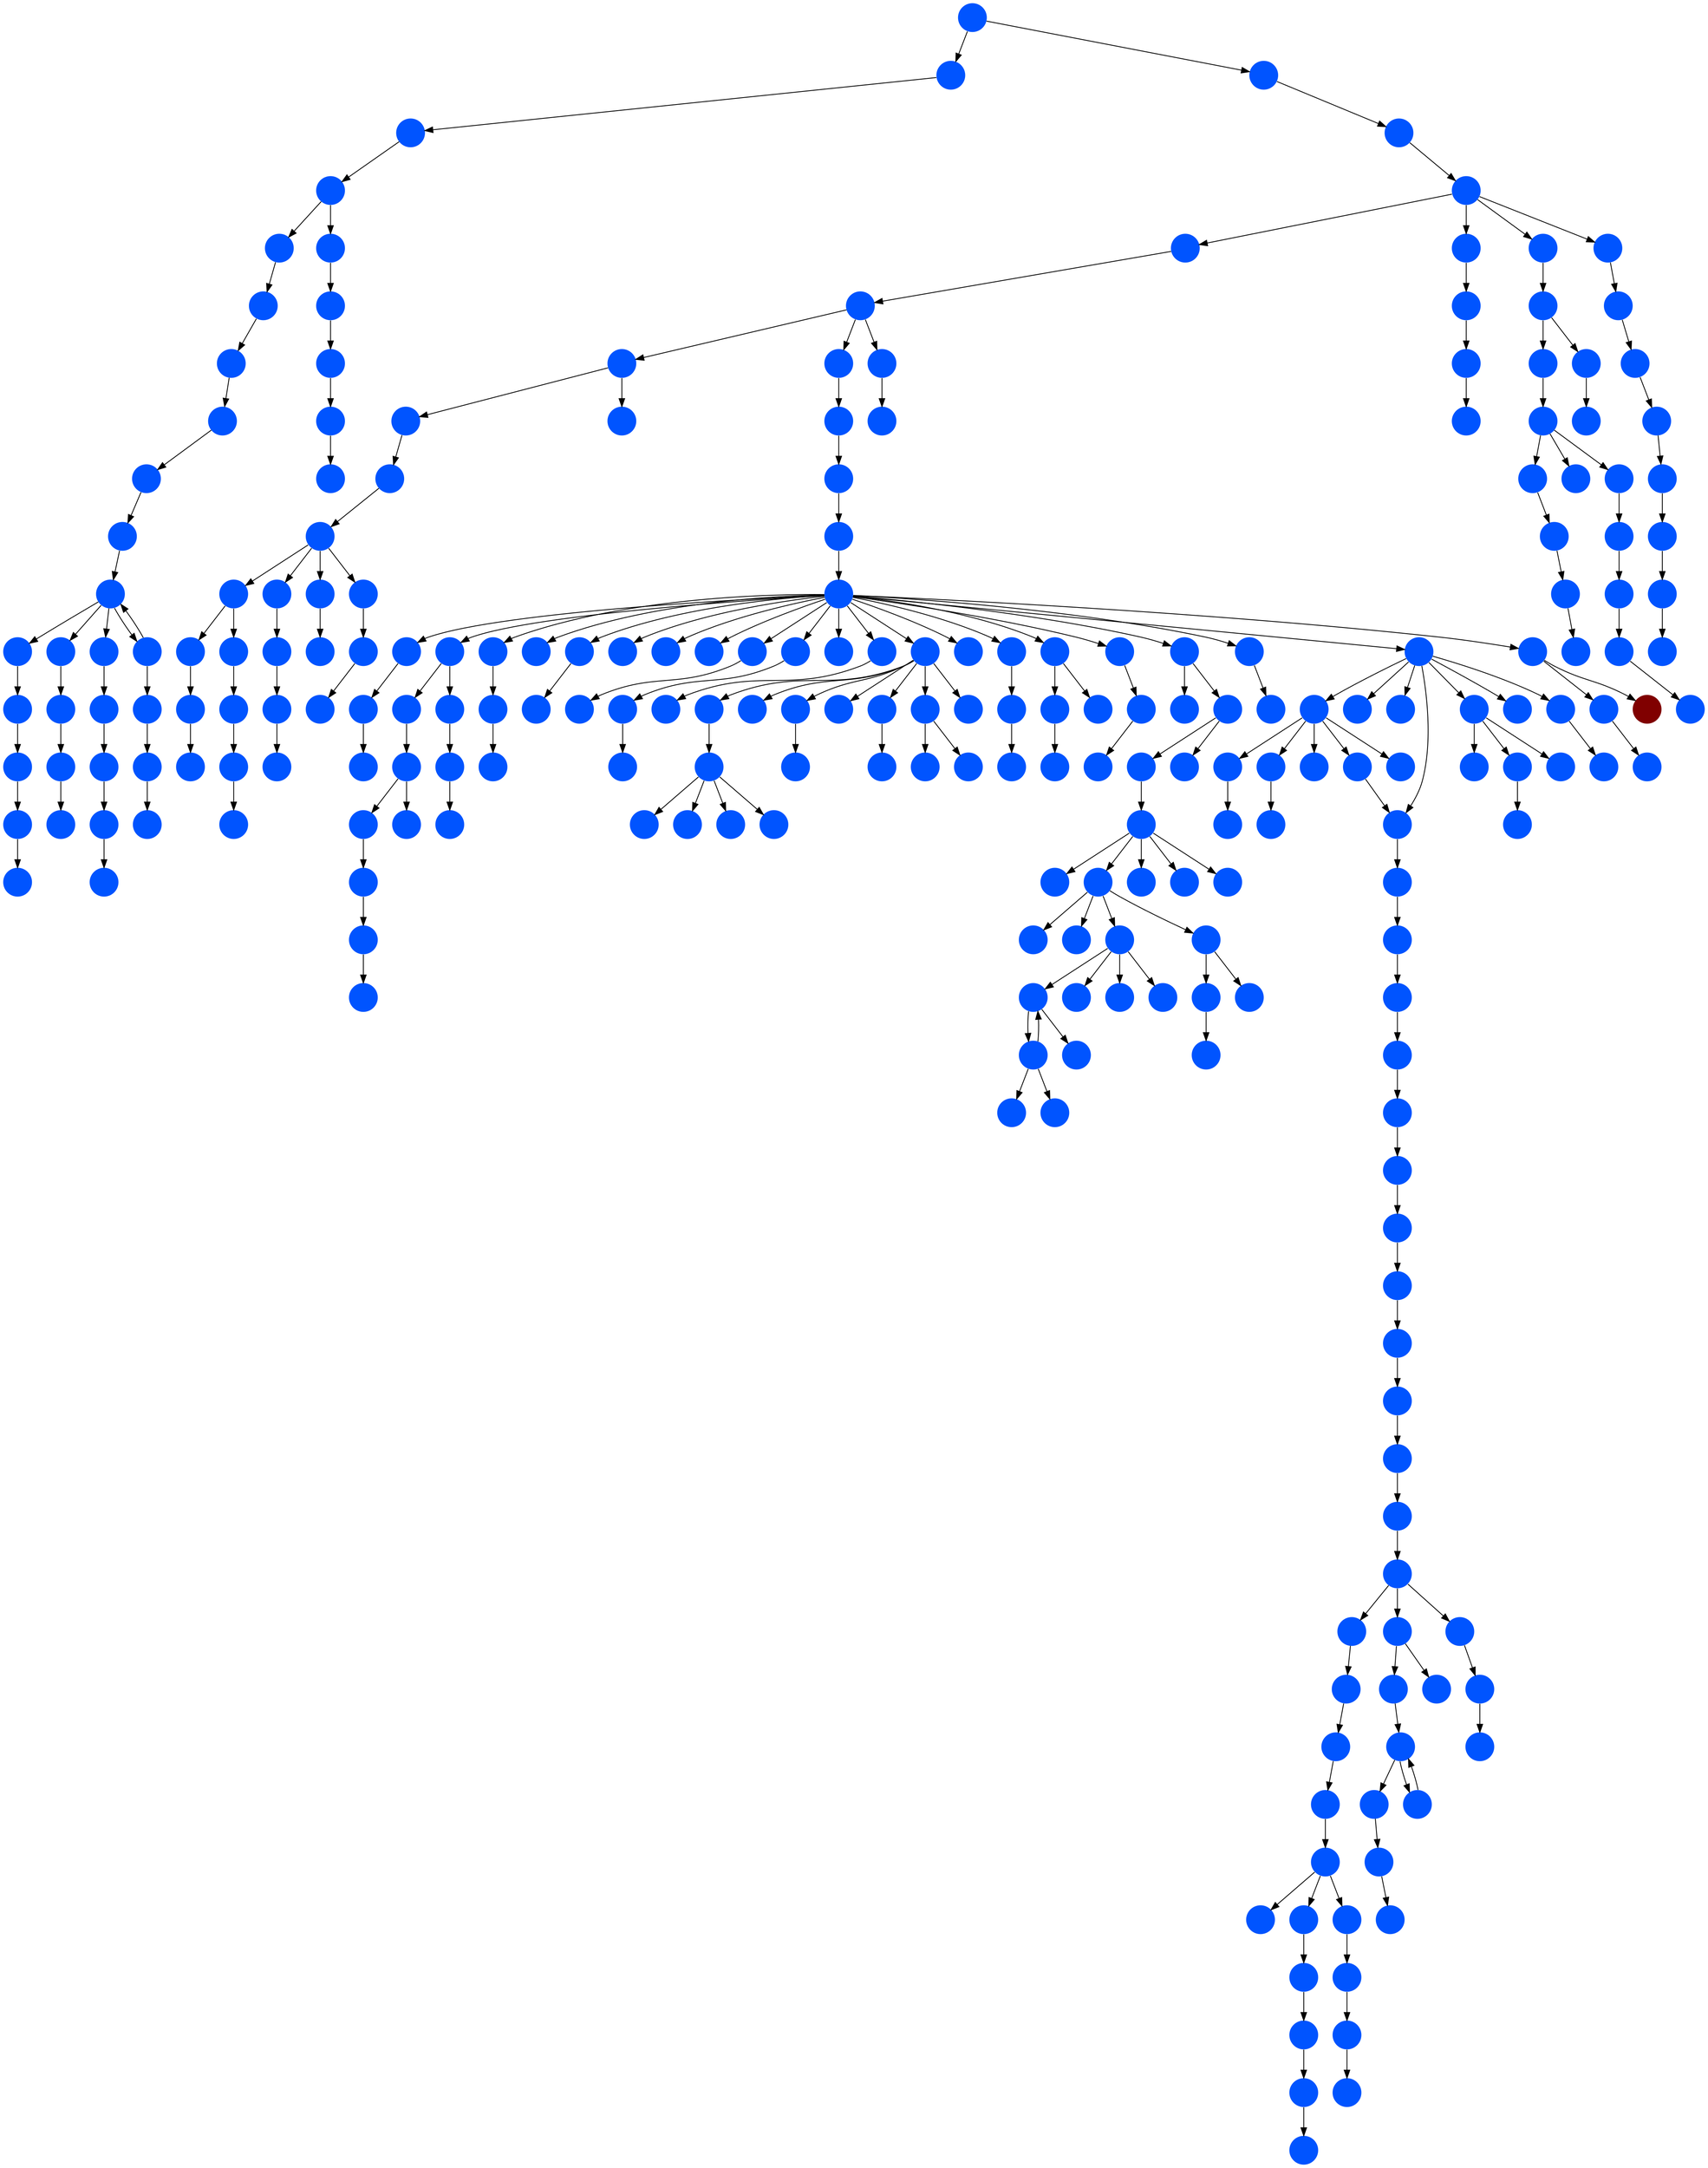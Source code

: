 digraph{
0 [tooltip = "F", penwidth = 0, style = filled, fillcolor = "#0054ff", shape = circle, label = ""]
1 [tooltip = "F", penwidth = 0, style = filled, fillcolor = "#0054ff", shape = circle, label = ""]
2 [tooltip = "F", penwidth = 0, style = filled, fillcolor = "#0054ff", shape = circle, label = ""]
3 [tooltip = "F", penwidth = 0, style = filled, fillcolor = "#0054ff", shape = circle, label = ""]
4 [tooltip = "F", penwidth = 0, style = filled, fillcolor = "#0054ff", shape = circle, label = ""]
5 [tooltip = "F", penwidth = 0, style = filled, fillcolor = "#0054ff", shape = circle, label = ""]
6 [tooltip = "F", penwidth = 0, style = filled, fillcolor = "#0054ff", shape = circle, label = ""]
7 [tooltip = "F", penwidth = 0, style = filled, fillcolor = "#0054ff", shape = circle, label = ""]
8 [tooltip = "F", penwidth = 0, style = filled, fillcolor = "#0054ff", shape = circle, label = ""]
9 [tooltip = "F", penwidth = 0, style = filled, fillcolor = "#0054ff", shape = circle, label = ""]
10 [tooltip = "F", penwidth = 0, style = filled, fillcolor = "#0054ff", shape = circle, label = ""]
11 [tooltip = "F", penwidth = 0, style = filled, fillcolor = "#0054ff", shape = circle, label = ""]
12 [tooltip = "F", penwidth = 0, style = filled, fillcolor = "#0054ff", shape = circle, label = ""]
13 [tooltip = "F", penwidth = 0, style = filled, fillcolor = "#0054ff", shape = circle, label = ""]
14 [tooltip = "Y", penwidth = 0, style = filled, fillcolor = "#800000", shape = circle, label = ""]
15 [tooltip = "F", penwidth = 0, style = filled, fillcolor = "#0054ff", shape = circle, label = ""]
16 [tooltip = "F", penwidth = 0, style = filled, fillcolor = "#0054ff", shape = circle, label = ""]
17 [tooltip = "F", penwidth = 0, style = filled, fillcolor = "#0054ff", shape = circle, label = ""]
18 [tooltip = "F", penwidth = 0, style = filled, fillcolor = "#0054ff", shape = circle, label = ""]
19 [tooltip = "F", penwidth = 0, style = filled, fillcolor = "#0054ff", shape = circle, label = ""]
20 [tooltip = "F", penwidth = 0, style = filled, fillcolor = "#0054ff", shape = circle, label = ""]
21 [tooltip = "F", penwidth = 0, style = filled, fillcolor = "#0054ff", shape = circle, label = ""]
22 [tooltip = "F", penwidth = 0, style = filled, fillcolor = "#0054ff", shape = circle, label = ""]
23 [tooltip = "F", penwidth = 0, style = filled, fillcolor = "#0054ff", shape = circle, label = ""]
24 [tooltip = "F", penwidth = 0, style = filled, fillcolor = "#0054ff", shape = circle, label = ""]
25 [tooltip = "F", penwidth = 0, style = filled, fillcolor = "#0054ff", shape = circle, label = ""]
26 [tooltip = "F", penwidth = 0, style = filled, fillcolor = "#0054ff", shape = circle, label = ""]
27 [tooltip = "F", penwidth = 0, style = filled, fillcolor = "#0054ff", shape = circle, label = ""]
28 [tooltip = "F", penwidth = 0, style = filled, fillcolor = "#0054ff", shape = circle, label = ""]
29 [tooltip = "F", penwidth = 0, style = filled, fillcolor = "#0054ff", shape = circle, label = ""]
30 [tooltip = "F", penwidth = 0, style = filled, fillcolor = "#0054ff", shape = circle, label = ""]
31 [tooltip = "F", penwidth = 0, style = filled, fillcolor = "#0054ff", shape = circle, label = ""]
32 [tooltip = "F", penwidth = 0, style = filled, fillcolor = "#0054ff", shape = circle, label = ""]
33 [tooltip = "F", penwidth = 0, style = filled, fillcolor = "#0054ff", shape = circle, label = ""]
34 [tooltip = "F", penwidth = 0, style = filled, fillcolor = "#0054ff", shape = circle, label = ""]
35 [tooltip = "F", penwidth = 0, style = filled, fillcolor = "#0054ff", shape = circle, label = ""]
36 [tooltip = "F", penwidth = 0, style = filled, fillcolor = "#0054ff", shape = circle, label = ""]
37 [tooltip = "F", penwidth = 0, style = filled, fillcolor = "#0054ff", shape = circle, label = ""]
38 [tooltip = "F", penwidth = 0, style = filled, fillcolor = "#0054ff", shape = circle, label = ""]
39 [tooltip = "F", penwidth = 0, style = filled, fillcolor = "#0054ff", shape = circle, label = ""]
40 [tooltip = "F", penwidth = 0, style = filled, fillcolor = "#0054ff", shape = circle, label = ""]
41 [tooltip = "F", penwidth = 0, style = filled, fillcolor = "#0054ff", shape = circle, label = ""]
42 [tooltip = "F", penwidth = 0, style = filled, fillcolor = "#0054ff", shape = circle, label = ""]
43 [tooltip = "F", penwidth = 0, style = filled, fillcolor = "#0054ff", shape = circle, label = ""]
44 [tooltip = "F", penwidth = 0, style = filled, fillcolor = "#0054ff", shape = circle, label = ""]
45 [tooltip = "F", penwidth = 0, style = filled, fillcolor = "#0054ff", shape = circle, label = ""]
46 [tooltip = "F", penwidth = 0, style = filled, fillcolor = "#0054ff", shape = circle, label = ""]
47 [tooltip = "F", penwidth = 0, style = filled, fillcolor = "#0054ff", shape = circle, label = ""]
48 [tooltip = "F", penwidth = 0, style = filled, fillcolor = "#0054ff", shape = circle, label = ""]
49 [tooltip = "F", penwidth = 0, style = filled, fillcolor = "#0054ff", shape = circle, label = ""]
50 [tooltip = "F", penwidth = 0, style = filled, fillcolor = "#0054ff", shape = circle, label = ""]
51 [tooltip = "F", penwidth = 0, style = filled, fillcolor = "#0054ff", shape = circle, label = ""]
52 [tooltip = "F", penwidth = 0, style = filled, fillcolor = "#0054ff", shape = circle, label = ""]
53 [tooltip = "F", penwidth = 0, style = filled, fillcolor = "#0054ff", shape = circle, label = ""]
54 [tooltip = "F", penwidth = 0, style = filled, fillcolor = "#0054ff", shape = circle, label = ""]
55 [tooltip = "F", penwidth = 0, style = filled, fillcolor = "#0054ff", shape = circle, label = ""]
56 [tooltip = "F", penwidth = 0, style = filled, fillcolor = "#0054ff", shape = circle, label = ""]
57 [tooltip = "F", penwidth = 0, style = filled, fillcolor = "#0054ff", shape = circle, label = ""]
58 [tooltip = "F", penwidth = 0, style = filled, fillcolor = "#0054ff", shape = circle, label = ""]
59 [tooltip = "F", penwidth = 0, style = filled, fillcolor = "#0054ff", shape = circle, label = ""]
60 [tooltip = "F", penwidth = 0, style = filled, fillcolor = "#0054ff", shape = circle, label = ""]
61 [tooltip = "F", penwidth = 0, style = filled, fillcolor = "#0054ff", shape = circle, label = ""]
62 [tooltip = "F", penwidth = 0, style = filled, fillcolor = "#0054ff", shape = circle, label = ""]
63 [tooltip = "F", penwidth = 0, style = filled, fillcolor = "#0054ff", shape = circle, label = ""]
64 [tooltip = "F", penwidth = 0, style = filled, fillcolor = "#0054ff", shape = circle, label = ""]
65 [tooltip = "F", penwidth = 0, style = filled, fillcolor = "#0054ff", shape = circle, label = ""]
66 [tooltip = "F", penwidth = 0, style = filled, fillcolor = "#0054ff", shape = circle, label = ""]
67 [tooltip = "F", penwidth = 0, style = filled, fillcolor = "#0054ff", shape = circle, label = ""]
68 [tooltip = "F", penwidth = 0, style = filled, fillcolor = "#0054ff", shape = circle, label = ""]
69 [tooltip = "F", penwidth = 0, style = filled, fillcolor = "#0054ff", shape = circle, label = ""]
70 [tooltip = "F", penwidth = 0, style = filled, fillcolor = "#0054ff", shape = circle, label = ""]
71 [tooltip = "F", penwidth = 0, style = filled, fillcolor = "#0054ff", shape = circle, label = ""]
72 [tooltip = "F", penwidth = 0, style = filled, fillcolor = "#0054ff", shape = circle, label = ""]
73 [tooltip = "F", penwidth = 0, style = filled, fillcolor = "#0054ff", shape = circle, label = ""]
74 [tooltip = "F", penwidth = 0, style = filled, fillcolor = "#0054ff", shape = circle, label = ""]
75 [tooltip = "F", penwidth = 0, style = filled, fillcolor = "#0054ff", shape = circle, label = ""]
76 [tooltip = "F", penwidth = 0, style = filled, fillcolor = "#0054ff", shape = circle, label = ""]
77 [tooltip = "F", penwidth = 0, style = filled, fillcolor = "#0054ff", shape = circle, label = ""]
78 [tooltip = "F", penwidth = 0, style = filled, fillcolor = "#0054ff", shape = circle, label = ""]
79 [tooltip = "F", penwidth = 0, style = filled, fillcolor = "#0054ff", shape = circle, label = ""]
80 [tooltip = "F", penwidth = 0, style = filled, fillcolor = "#0054ff", shape = circle, label = ""]
81 [tooltip = "F", penwidth = 0, style = filled, fillcolor = "#0054ff", shape = circle, label = ""]
82 [tooltip = "F", penwidth = 0, style = filled, fillcolor = "#0054ff", shape = circle, label = ""]
83 [tooltip = "F", penwidth = 0, style = filled, fillcolor = "#0054ff", shape = circle, label = ""]
84 [tooltip = "F", penwidth = 0, style = filled, fillcolor = "#0054ff", shape = circle, label = ""]
85 [tooltip = "F", penwidth = 0, style = filled, fillcolor = "#0054ff", shape = circle, label = ""]
86 [tooltip = "F", penwidth = 0, style = filled, fillcolor = "#0054ff", shape = circle, label = ""]
87 [tooltip = "F", penwidth = 0, style = filled, fillcolor = "#0054ff", shape = circle, label = ""]
88 [tooltip = "F", penwidth = 0, style = filled, fillcolor = "#0054ff", shape = circle, label = ""]
89 [tooltip = "F", penwidth = 0, style = filled, fillcolor = "#0054ff", shape = circle, label = ""]
90 [tooltip = "F", penwidth = 0, style = filled, fillcolor = "#0054ff", shape = circle, label = ""]
91 [tooltip = "F", penwidth = 0, style = filled, fillcolor = "#0054ff", shape = circle, label = ""]
92 [tooltip = "F", penwidth = 0, style = filled, fillcolor = "#0054ff", shape = circle, label = ""]
93 [tooltip = "F", penwidth = 0, style = filled, fillcolor = "#0054ff", shape = circle, label = ""]
94 [tooltip = "F", penwidth = 0, style = filled, fillcolor = "#0054ff", shape = circle, label = ""]
95 [tooltip = "F", penwidth = 0, style = filled, fillcolor = "#0054ff", shape = circle, label = ""]
96 [tooltip = "F", penwidth = 0, style = filled, fillcolor = "#0054ff", shape = circle, label = ""]
97 [tooltip = "F", penwidth = 0, style = filled, fillcolor = "#0054ff", shape = circle, label = ""]
98 [tooltip = "F", penwidth = 0, style = filled, fillcolor = "#0054ff", shape = circle, label = ""]
99 [tooltip = "F", penwidth = 0, style = filled, fillcolor = "#0054ff", shape = circle, label = ""]
100 [tooltip = "F", penwidth = 0, style = filled, fillcolor = "#0054ff", shape = circle, label = ""]
101 [tooltip = "F", penwidth = 0, style = filled, fillcolor = "#0054ff", shape = circle, label = ""]
102 [tooltip = "F", penwidth = 0, style = filled, fillcolor = "#0054ff", shape = circle, label = ""]
103 [tooltip = "F", penwidth = 0, style = filled, fillcolor = "#0054ff", shape = circle, label = ""]
104 [tooltip = "F", penwidth = 0, style = filled, fillcolor = "#0054ff", shape = circle, label = ""]
105 [tooltip = "F", penwidth = 0, style = filled, fillcolor = "#0054ff", shape = circle, label = ""]
106 [tooltip = "F", penwidth = 0, style = filled, fillcolor = "#0054ff", shape = circle, label = ""]
107 [tooltip = "F", penwidth = 0, style = filled, fillcolor = "#0054ff", shape = circle, label = ""]
108 [tooltip = "F", penwidth = 0, style = filled, fillcolor = "#0054ff", shape = circle, label = ""]
109 [tooltip = "F", penwidth = 0, style = filled, fillcolor = "#0054ff", shape = circle, label = ""]
110 [tooltip = "F", penwidth = 0, style = filled, fillcolor = "#0054ff", shape = circle, label = ""]
111 [tooltip = "F", penwidth = 0, style = filled, fillcolor = "#0054ff", shape = circle, label = ""]
112 [tooltip = "F", penwidth = 0, style = filled, fillcolor = "#0054ff", shape = circle, label = ""]
113 [tooltip = "F", penwidth = 0, style = filled, fillcolor = "#0054ff", shape = circle, label = ""]
114 [tooltip = "F", penwidth = 0, style = filled, fillcolor = "#0054ff", shape = circle, label = ""]
115 [tooltip = "F", penwidth = 0, style = filled, fillcolor = "#0054ff", shape = circle, label = ""]
116 [tooltip = "F", penwidth = 0, style = filled, fillcolor = "#0054ff", shape = circle, label = ""]
117 [tooltip = "F", penwidth = 0, style = filled, fillcolor = "#0054ff", shape = circle, label = ""]
118 [tooltip = "F", penwidth = 0, style = filled, fillcolor = "#0054ff", shape = circle, label = ""]
119 [tooltip = "F", penwidth = 0, style = filled, fillcolor = "#0054ff", shape = circle, label = ""]
120 [tooltip = "F", penwidth = 0, style = filled, fillcolor = "#0054ff", shape = circle, label = ""]
121 [tooltip = "F", penwidth = 0, style = filled, fillcolor = "#0054ff", shape = circle, label = ""]
122 [tooltip = "F", penwidth = 0, style = filled, fillcolor = "#0054ff", shape = circle, label = ""]
123 [tooltip = "F", penwidth = 0, style = filled, fillcolor = "#0054ff", shape = circle, label = ""]
124 [tooltip = "F", penwidth = 0, style = filled, fillcolor = "#0054ff", shape = circle, label = ""]
125 [tooltip = "F", penwidth = 0, style = filled, fillcolor = "#0054ff", shape = circle, label = ""]
126 [tooltip = "F", penwidth = 0, style = filled, fillcolor = "#0054ff", shape = circle, label = ""]
127 [tooltip = "F", penwidth = 0, style = filled, fillcolor = "#0054ff", shape = circle, label = ""]
128 [tooltip = "F", penwidth = 0, style = filled, fillcolor = "#0054ff", shape = circle, label = ""]
129 [tooltip = "F", penwidth = 0, style = filled, fillcolor = "#0054ff", shape = circle, label = ""]
130 [tooltip = "F", penwidth = 0, style = filled, fillcolor = "#0054ff", shape = circle, label = ""]
131 [tooltip = "F", penwidth = 0, style = filled, fillcolor = "#0054ff", shape = circle, label = ""]
132 [tooltip = "F", penwidth = 0, style = filled, fillcolor = "#0054ff", shape = circle, label = ""]
133 [tooltip = "F", penwidth = 0, style = filled, fillcolor = "#0054ff", shape = circle, label = ""]
134 [tooltip = "F", penwidth = 0, style = filled, fillcolor = "#0054ff", shape = circle, label = ""]
135 [tooltip = "F", penwidth = 0, style = filled, fillcolor = "#0054ff", shape = circle, label = ""]
136 [tooltip = "F", penwidth = 0, style = filled, fillcolor = "#0054ff", shape = circle, label = ""]
137 [tooltip = "F", penwidth = 0, style = filled, fillcolor = "#0054ff", shape = circle, label = ""]
138 [tooltip = "F", penwidth = 0, style = filled, fillcolor = "#0054ff", shape = circle, label = ""]
139 [tooltip = "F", penwidth = 0, style = filled, fillcolor = "#0054ff", shape = circle, label = ""]
140 [tooltip = "F", penwidth = 0, style = filled, fillcolor = "#0054ff", shape = circle, label = ""]
141 [tooltip = "F", penwidth = 0, style = filled, fillcolor = "#0054ff", shape = circle, label = ""]
142 [tooltip = "F", penwidth = 0, style = filled, fillcolor = "#0054ff", shape = circle, label = ""]
143 [tooltip = "F", penwidth = 0, style = filled, fillcolor = "#0054ff", shape = circle, label = ""]
144 [tooltip = "F", penwidth = 0, style = filled, fillcolor = "#0054ff", shape = circle, label = ""]
145 [tooltip = "F", penwidth = 0, style = filled, fillcolor = "#0054ff", shape = circle, label = ""]
146 [tooltip = "F", penwidth = 0, style = filled, fillcolor = "#0054ff", shape = circle, label = ""]
147 [tooltip = "F", penwidth = 0, style = filled, fillcolor = "#0054ff", shape = circle, label = ""]
148 [tooltip = "F", penwidth = 0, style = filled, fillcolor = "#0054ff", shape = circle, label = ""]
149 [tooltip = "F", penwidth = 0, style = filled, fillcolor = "#0054ff", shape = circle, label = ""]
150 [tooltip = "F", penwidth = 0, style = filled, fillcolor = "#0054ff", shape = circle, label = ""]
151 [tooltip = "F", penwidth = 0, style = filled, fillcolor = "#0054ff", shape = circle, label = ""]
152 [tooltip = "F", penwidth = 0, style = filled, fillcolor = "#0054ff", shape = circle, label = ""]
153 [tooltip = "F", penwidth = 0, style = filled, fillcolor = "#0054ff", shape = circle, label = ""]
154 [tooltip = "F", penwidth = 0, style = filled, fillcolor = "#0054ff", shape = circle, label = ""]
155 [tooltip = "F", penwidth = 0, style = filled, fillcolor = "#0054ff", shape = circle, label = ""]
156 [tooltip = "F", penwidth = 0, style = filled, fillcolor = "#0054ff", shape = circle, label = ""]
157 [tooltip = "F", penwidth = 0, style = filled, fillcolor = "#0054ff", shape = circle, label = ""]
158 [tooltip = "F", penwidth = 0, style = filled, fillcolor = "#0054ff", shape = circle, label = ""]
159 [tooltip = "F", penwidth = 0, style = filled, fillcolor = "#0054ff", shape = circle, label = ""]
160 [tooltip = "F", penwidth = 0, style = filled, fillcolor = "#0054ff", shape = circle, label = ""]
161 [tooltip = "F", penwidth = 0, style = filled, fillcolor = "#0054ff", shape = circle, label = ""]
162 [tooltip = "F", penwidth = 0, style = filled, fillcolor = "#0054ff", shape = circle, label = ""]
163 [tooltip = "F", penwidth = 0, style = filled, fillcolor = "#0054ff", shape = circle, label = ""]
164 [tooltip = "F", penwidth = 0, style = filled, fillcolor = "#0054ff", shape = circle, label = ""]
165 [tooltip = "F", penwidth = 0, style = filled, fillcolor = "#0054ff", shape = circle, label = ""]
166 [tooltip = "F", penwidth = 0, style = filled, fillcolor = "#0054ff", shape = circle, label = ""]
167 [tooltip = "F", penwidth = 0, style = filled, fillcolor = "#0054ff", shape = circle, label = ""]
168 [tooltip = "F", penwidth = 0, style = filled, fillcolor = "#0054ff", shape = circle, label = ""]
169 [tooltip = "F", penwidth = 0, style = filled, fillcolor = "#0054ff", shape = circle, label = ""]
170 [tooltip = "F", penwidth = 0, style = filled, fillcolor = "#0054ff", shape = circle, label = ""]
171 [tooltip = "F", penwidth = 0, style = filled, fillcolor = "#0054ff", shape = circle, label = ""]
172 [tooltip = "F", penwidth = 0, style = filled, fillcolor = "#0054ff", shape = circle, label = ""]
173 [tooltip = "F", penwidth = 0, style = filled, fillcolor = "#0054ff", shape = circle, label = ""]
174 [tooltip = "F", penwidth = 0, style = filled, fillcolor = "#0054ff", shape = circle, label = ""]
175 [tooltip = "F", penwidth = 0, style = filled, fillcolor = "#0054ff", shape = circle, label = ""]
176 [tooltip = "F", penwidth = 0, style = filled, fillcolor = "#0054ff", shape = circle, label = ""]
177 [tooltip = "F", penwidth = 0, style = filled, fillcolor = "#0054ff", shape = circle, label = ""]
178 [tooltip = "F", penwidth = 0, style = filled, fillcolor = "#0054ff", shape = circle, label = ""]
179 [tooltip = "F", penwidth = 0, style = filled, fillcolor = "#0054ff", shape = circle, label = ""]
180 [tooltip = "F", penwidth = 0, style = filled, fillcolor = "#0054ff", shape = circle, label = ""]
181 [tooltip = "F", penwidth = 0, style = filled, fillcolor = "#0054ff", shape = circle, label = ""]
182 [tooltip = "F", penwidth = 0, style = filled, fillcolor = "#0054ff", shape = circle, label = ""]
183 [tooltip = "F", penwidth = 0, style = filled, fillcolor = "#0054ff", shape = circle, label = ""]
184 [tooltip = "F", penwidth = 0, style = filled, fillcolor = "#0054ff", shape = circle, label = ""]
185 [tooltip = "F", penwidth = 0, style = filled, fillcolor = "#0054ff", shape = circle, label = ""]
186 [tooltip = "F", penwidth = 0, style = filled, fillcolor = "#0054ff", shape = circle, label = ""]
187 [tooltip = "F", penwidth = 0, style = filled, fillcolor = "#0054ff", shape = circle, label = ""]
188 [tooltip = "F", penwidth = 0, style = filled, fillcolor = "#0054ff", shape = circle, label = ""]
189 [tooltip = "F", penwidth = 0, style = filled, fillcolor = "#0054ff", shape = circle, label = ""]
190 [tooltip = "F", penwidth = 0, style = filled, fillcolor = "#0054ff", shape = circle, label = ""]
191 [tooltip = "F", penwidth = 0, style = filled, fillcolor = "#0054ff", shape = circle, label = ""]
192 [tooltip = "F", penwidth = 0, style = filled, fillcolor = "#0054ff", shape = circle, label = ""]
193 [tooltip = "F", penwidth = 0, style = filled, fillcolor = "#0054ff", shape = circle, label = ""]
194 [tooltip = "F", penwidth = 0, style = filled, fillcolor = "#0054ff", shape = circle, label = ""]
195 [tooltip = "F", penwidth = 0, style = filled, fillcolor = "#0054ff", shape = circle, label = ""]
196 [tooltip = "F", penwidth = 0, style = filled, fillcolor = "#0054ff", shape = circle, label = ""]
197 [tooltip = "F", penwidth = 0, style = filled, fillcolor = "#0054ff", shape = circle, label = ""]
198 [tooltip = "F", penwidth = 0, style = filled, fillcolor = "#0054ff", shape = circle, label = ""]
199 [tooltip = "F", penwidth = 0, style = filled, fillcolor = "#0054ff", shape = circle, label = ""]
200 [tooltip = "F", penwidth = 0, style = filled, fillcolor = "#0054ff", shape = circle, label = ""]
201 [tooltip = "F", penwidth = 0, style = filled, fillcolor = "#0054ff", shape = circle, label = ""]
202 [tooltip = "F", penwidth = 0, style = filled, fillcolor = "#0054ff", shape = circle, label = ""]
203 [tooltip = "F", penwidth = 0, style = filled, fillcolor = "#0054ff", shape = circle, label = ""]
204 [tooltip = "F", penwidth = 0, style = filled, fillcolor = "#0054ff", shape = circle, label = ""]
205 [tooltip = "F", penwidth = 0, style = filled, fillcolor = "#0054ff", shape = circle, label = ""]
206 [tooltip = "F", penwidth = 0, style = filled, fillcolor = "#0054ff", shape = circle, label = ""]
207 [tooltip = "F", penwidth = 0, style = filled, fillcolor = "#0054ff", shape = circle, label = ""]
208 [tooltip = "F", penwidth = 0, style = filled, fillcolor = "#0054ff", shape = circle, label = ""]
209 [tooltip = "F", penwidth = 0, style = filled, fillcolor = "#0054ff", shape = circle, label = ""]
210 [tooltip = "F", penwidth = 0, style = filled, fillcolor = "#0054ff", shape = circle, label = ""]
211 [tooltip = "F", penwidth = 0, style = filled, fillcolor = "#0054ff", shape = circle, label = ""]
212 [tooltip = "F", penwidth = 0, style = filled, fillcolor = "#0054ff", shape = circle, label = ""]
213 [tooltip = "F", penwidth = 0, style = filled, fillcolor = "#0054ff", shape = circle, label = ""]
214 [tooltip = "F", penwidth = 0, style = filled, fillcolor = "#0054ff", shape = circle, label = ""]
215 [tooltip = "F", penwidth = 0, style = filled, fillcolor = "#0054ff", shape = circle, label = ""]
216 [tooltip = "F", penwidth = 0, style = filled, fillcolor = "#0054ff", shape = circle, label = ""]
217 [tooltip = "F", penwidth = 0, style = filled, fillcolor = "#0054ff", shape = circle, label = ""]
218 [tooltip = "F", penwidth = 0, style = filled, fillcolor = "#0054ff", shape = circle, label = ""]
219 [tooltip = "F", penwidth = 0, style = filled, fillcolor = "#0054ff", shape = circle, label = ""]
220 [tooltip = "F", penwidth = 0, style = filled, fillcolor = "#0054ff", shape = circle, label = ""]
221 [tooltip = "F", penwidth = 0, style = filled, fillcolor = "#0054ff", shape = circle, label = ""]
222 [tooltip = "F", penwidth = 0, style = filled, fillcolor = "#0054ff", shape = circle, label = ""]
223 [tooltip = "F", penwidth = 0, style = filled, fillcolor = "#0054ff", shape = circle, label = ""]
224 [tooltip = "F", penwidth = 0, style = filled, fillcolor = "#0054ff", shape = circle, label = ""]
225 [tooltip = "F", penwidth = 0, style = filled, fillcolor = "#0054ff", shape = circle, label = ""]
226 [tooltip = "F", penwidth = 0, style = filled, fillcolor = "#0054ff", shape = circle, label = ""]
227 [tooltip = "F", penwidth = 0, style = filled, fillcolor = "#0054ff", shape = circle, label = ""]
228 [tooltip = "F", penwidth = 0, style = filled, fillcolor = "#0054ff", shape = circle, label = ""]
229 [tooltip = "F", penwidth = 0, style = filled, fillcolor = "#0054ff", shape = circle, label = ""]
230 [tooltip = "F", penwidth = 0, style = filled, fillcolor = "#0054ff", shape = circle, label = ""]
231 [tooltip = "F", penwidth = 0, style = filled, fillcolor = "#0054ff", shape = circle, label = ""]
232 [tooltip = "F", penwidth = 0, style = filled, fillcolor = "#0054ff", shape = circle, label = ""]
233 [tooltip = "F", penwidth = 0, style = filled, fillcolor = "#0054ff", shape = circle, label = ""]
234 [tooltip = "F", penwidth = 0, style = filled, fillcolor = "#0054ff", shape = circle, label = ""]
235 [tooltip = "F", penwidth = 0, style = filled, fillcolor = "#0054ff", shape = circle, label = ""]
236 [tooltip = "F", penwidth = 0, style = filled, fillcolor = "#0054ff", shape = circle, label = ""]
237 [tooltip = "F", penwidth = 0, style = filled, fillcolor = "#0054ff", shape = circle, label = ""]
238 [tooltip = "F", penwidth = 0, style = filled, fillcolor = "#0054ff", shape = circle, label = ""]
239 [tooltip = "F", penwidth = 0, style = filled, fillcolor = "#0054ff", shape = circle, label = ""]
240 [tooltip = "F", penwidth = 0, style = filled, fillcolor = "#0054ff", shape = circle, label = ""]
241 [tooltip = "F", penwidth = 0, style = filled, fillcolor = "#0054ff", shape = circle, label = ""]
242 [tooltip = "F", penwidth = 0, style = filled, fillcolor = "#0054ff", shape = circle, label = ""]
243 [tooltip = "F", penwidth = 0, style = filled, fillcolor = "#0054ff", shape = circle, label = ""]
244 [tooltip = "F", penwidth = 0, style = filled, fillcolor = "#0054ff", shape = circle, label = ""]
245 [tooltip = "F", penwidth = 0, style = filled, fillcolor = "#0054ff", shape = circle, label = ""]
146 -> 78
0 -> 20
91 -> 24
70 -> 31
184 -> 219
243 -> 230
231 -> 39
72 -> 30
122 -> 46
154 -> 139
45 -> 190
0 -> 98
160 -> 55
233 -> 45
112 -> 159
33 -> 205
206 -> 153
6 -> 10
0 -> 17
241 -> 245
238 -> 103
36 -> 12
45 -> 61
101 -> 182
189 -> 138
156 -> 6
55 -> 100
8 -> 57
10 -> 75
1 -> 172
70 -> 134
61 -> 126
185 -> 165
215 -> 22
10 -> 70
23 -> 72
168 -> 163
54 -> 14
92 -> 239
31 -> 87
177 -> 204
8 -> 38
55 -> 56
196 -> 216
108 -> 195
0 -> 1
191 -> 198
38 -> 99
6 -> 60
115 -> 154
120 -> 48
50 -> 90
65 -> 133
181 -> 127
126 -> 208
226 -> 185
170 -> 224
138 -> 198
217 -> 88
162 -> 102
211 -> 200
17 -> 197
8 -> 117
235 -> 164
88 -> 242
244 -> 227
35 -> 96
0 -> 135
132 -> 80
114 -> 93
12 -> 36
186 -> 235
16 -> 116
181 -> 166
11 -> 4
95 -> 94
225 -> 43
1 -> 33
18 -> 129
6 -> 83
182 -> 76
0 -> 21
229 -> 37
198 -> 191
47 -> 171
110 -> 121
35 -> 161
66 -> 11
6 -> 32
10 -> 47
129 -> 51
183 -> 146
101 -> 123
7 -> 156
19 -> 140
187 -> 214
35 -> 152
175 -> 187
53 -> 58
0 -> 186
101 -> 16
37 -> 137
0 -> 18
147 -> 174
22 -> 132
57 -> 110
8 -> 114
88 -> 236
133 -> 118
8 -> 69
96 -> 124
1 -> 66
41 -> 173
240 -> 203
13 -> 184
35 -> 64
190 -> 231
201 -> 141
173 -> 112
0 -> 81
13 -> 199
208 -> 143
97 -> 13
47 -> 36
159 -> 62
181 -> 142
0 -> 155
84 -> 44
189 -> 157
227 -> 86
237 -> 206
41 -> 168
7 -> 109
140 -> 217
210 -> 196
35 -> 8
197 -> 52
47 -> 104
149 -> 101
21 -> 144
44 -> 202
64 -> 3
35 -> 110
125 -> 59
0 -> 65
30 -> 108
115 -> 169
0 -> 218
0 -> 15
140 -> 201
71 -> 158
1 -> 26
137 -> 131
46 -> 178
220 -> 151
39 -> 106
119 -> 173
11 -> 2
11 -> 27
16 -> 241
245 -> 181
123 -> 89
12 -> 25
0 -> 84
127 -> 177
199 -> 228
1 -> 9
198 -> 237
232 -> 188
36 -> 63
180 -> 192
1 -> 225
89 -> 92
242 -> 170
219 -> 240
0 -> 85
45 -> 149
108 -> 71
64 -> 50
203 -> 115
173 -> 209
158 -> 234
11 -> 148
0 -> 238
21 -> 7
224 -> 193
6 -> 68
73 -> 95
64 -> 128
222 -> 175
188 -> 222
176 -> 233
81 -> 160
239 -> 0
81 -> 226
230 -> 119
54 -> 136
228 -> 67
98 -> 130
213 -> 179
223 -> 28
0 -> 54
1 -> 40
115 -> 211
10 -> 74
33 -> 77
192 -> 147
143 -> 213
200 -> 53
209 -> 194
194 -> 223
142 -> 122
136 -> 113
88 -> 107
163 -> 145
0 -> 29
221 -> 244
80 -> 167
181 -> 120
0 -> 150
173 -> 215
142 -> 229
139 -> 220
195 -> 221
234 -> 243
12 -> 79
62 -> 125
13 -> 189
18 -> 105
26 -> 42
121 -> 232
58 -> 34
0 -> 162
216 -> 212
166 -> 73
236 -> 180
23 -> 176
47 -> 111
212 -> 97
35 -> 82
179 -> 207
214 -> 210
56 -> 183
45 -> 19
173 -> 41
0 -> 35
29 -> 5
20 -> 91
207 -> 49
}